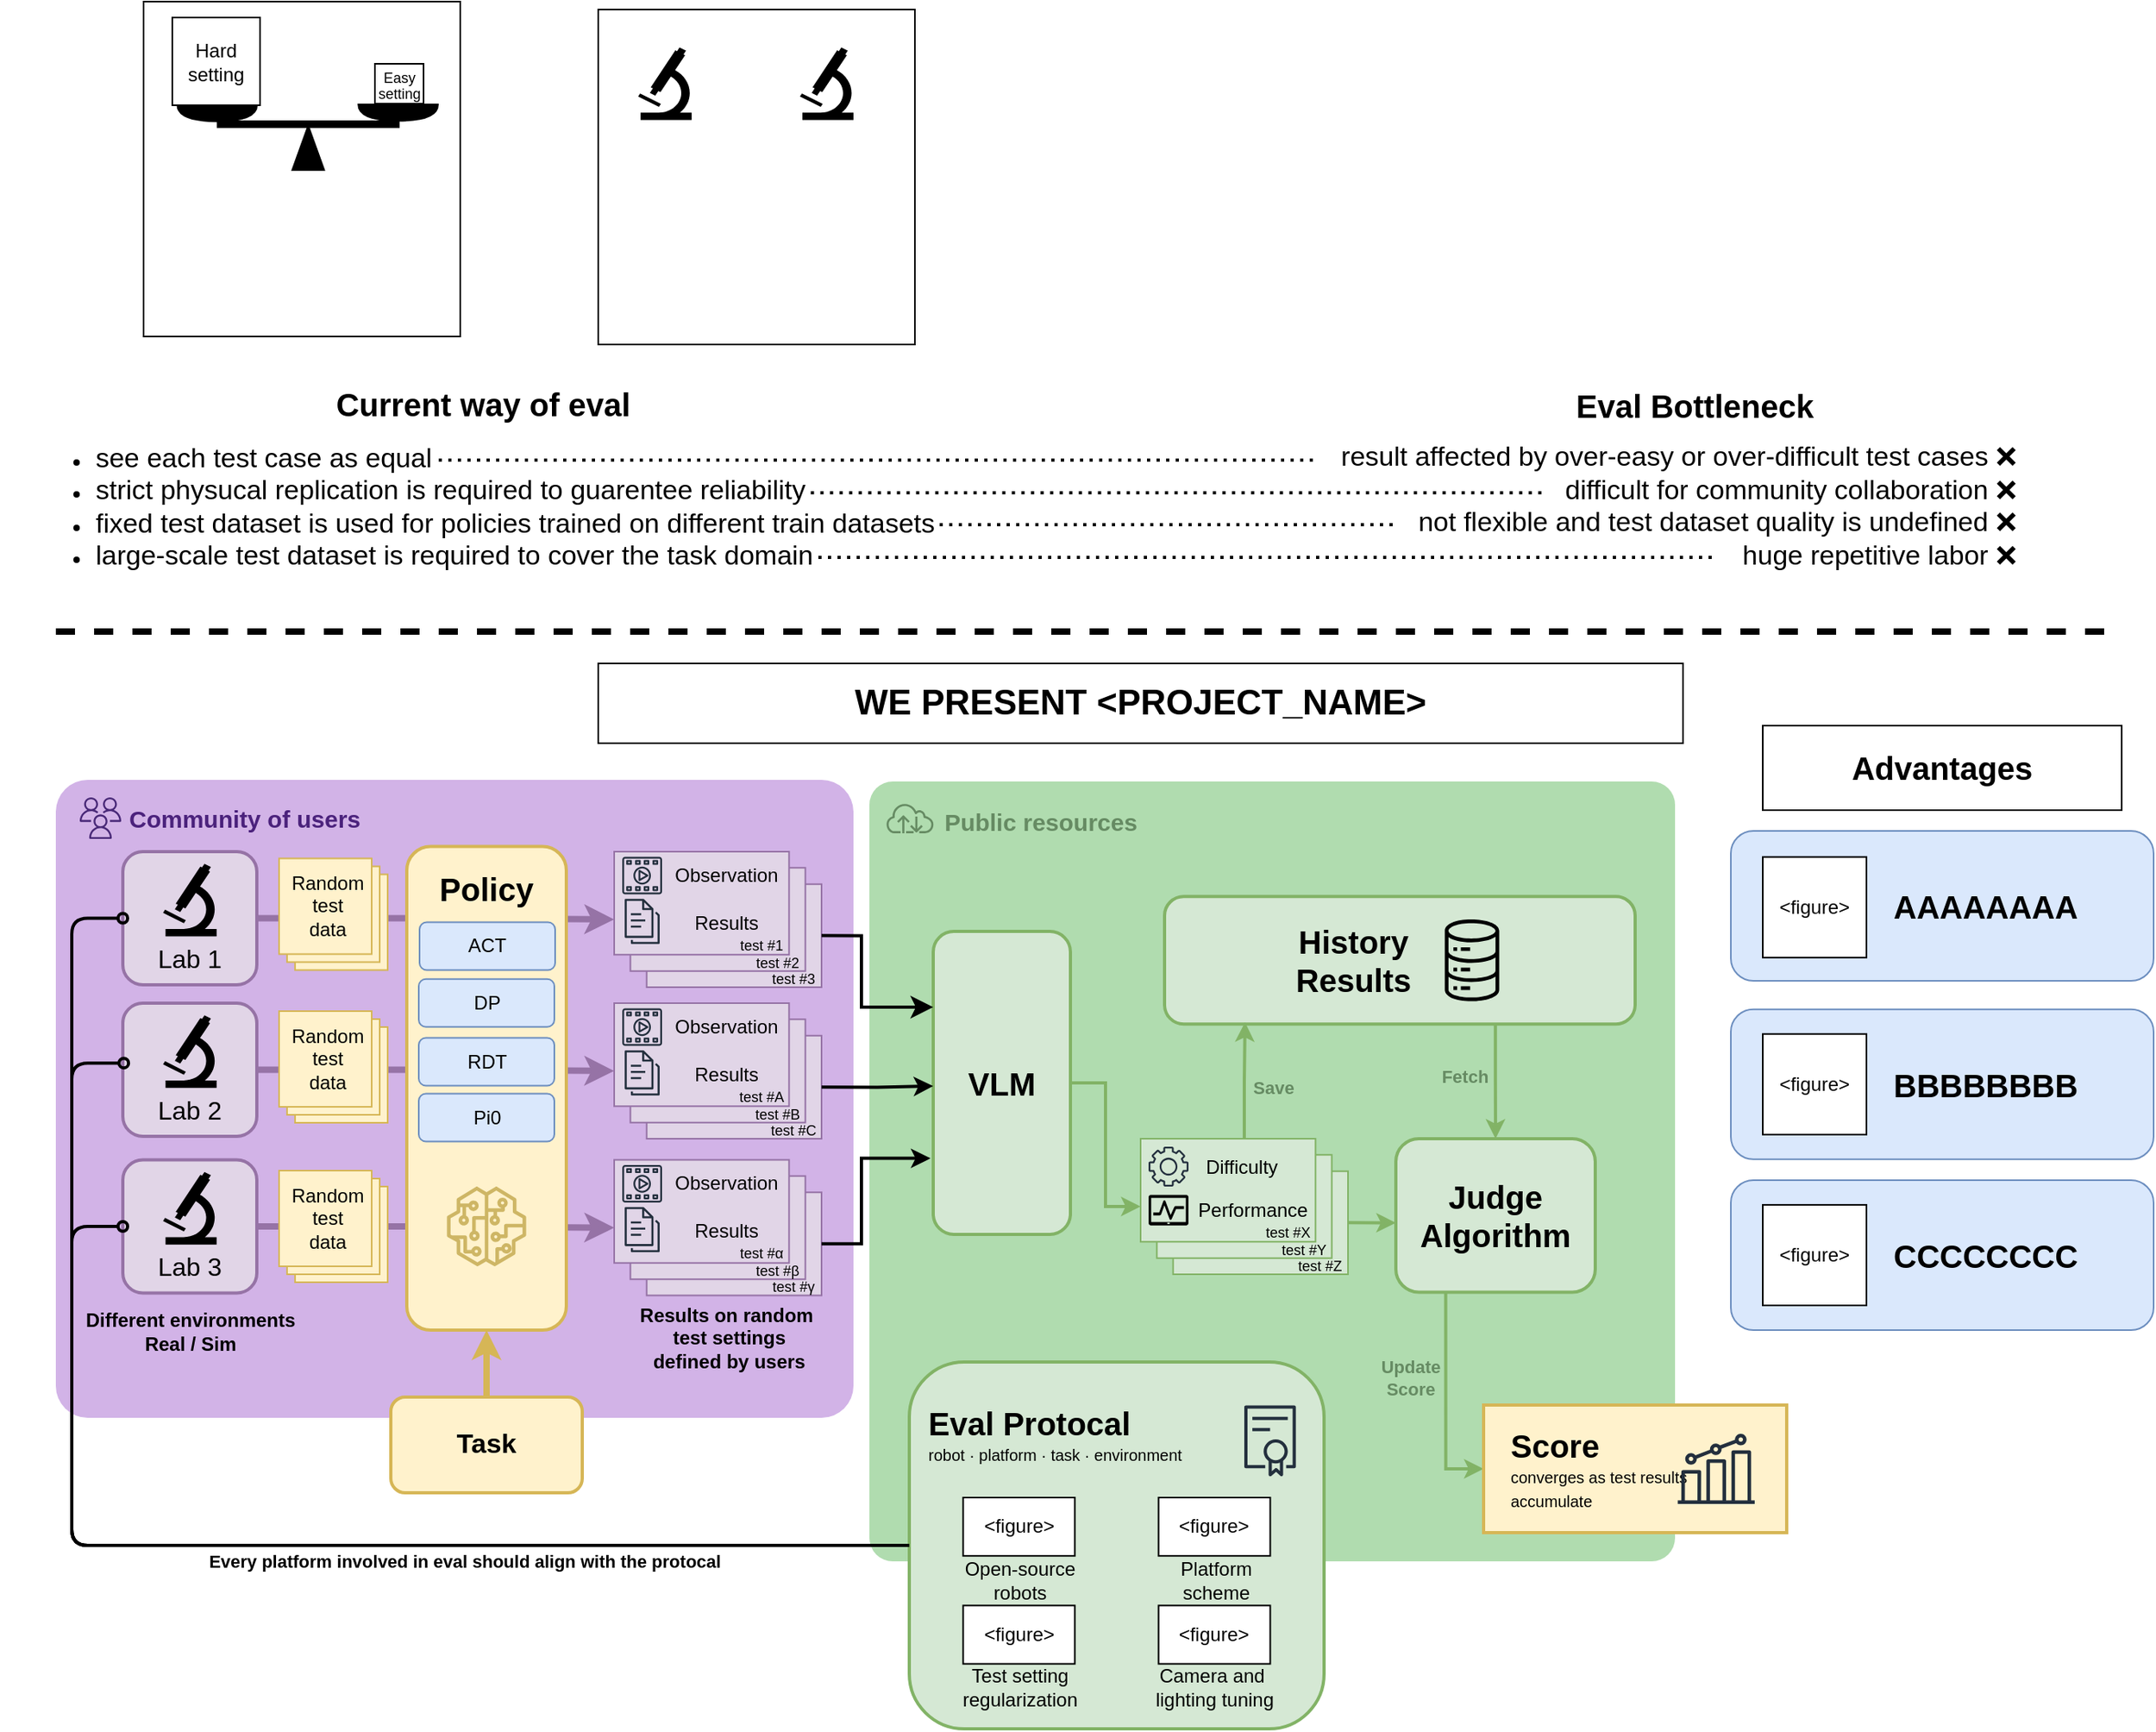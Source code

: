 <mxfile version="28.2.3">
  <diagram name="第 1 页" id="IuIpj2X9DTV7a9tfboCk">
    <mxGraphModel dx="2935" dy="1449" grid="1" gridSize="5" guides="1" tooltips="1" connect="1" arrows="1" fold="1" page="1" pageScale="1" pageWidth="2009" pageHeight="827" math="0" shadow="0">
      <root>
        <mxCell id="0" />
        <mxCell id="1" parent="0" />
        <mxCell id="SBJIOkQ2_eh-6NDm1D8v-18" value="" style="rounded=1;whiteSpace=wrap;html=1;fillColor=#B0DCAF;strokeColor=none;arcSize=3;" parent="1" vertex="1">
          <mxGeometry x="470" y="429" width="505" height="489" as="geometry" />
        </mxCell>
        <mxCell id="SBJIOkQ2_eh-6NDm1D8v-41" value="" style="rounded=1;whiteSpace=wrap;html=1;fillColor=#D2B3E7;strokeColor=none;arcSize=5;" parent="1" vertex="1">
          <mxGeometry x="-40" y="428" width="500" height="400" as="geometry" />
        </mxCell>
        <mxCell id="SBJIOkQ2_eh-6NDm1D8v-1" value="&lt;b&gt;&lt;font style=&quot;font-size: 20px;&quot;&gt;Current way of eval&lt;/font&gt;&lt;/b&gt;&lt;div&gt;&lt;ul&gt;&lt;li style=&quot;text-align: left;&quot;&gt;&lt;font style=&quot;font-size: 17px;&quot;&gt;see each test case as equal&lt;/font&gt;&lt;/li&gt;&lt;li style=&quot;text-align: left;&quot;&gt;&lt;font style=&quot;font-size: 17px;&quot;&gt;strict physucal replication is required to guarentee reliability&lt;/font&gt;&lt;/li&gt;&lt;li style=&quot;text-align: left;&quot;&gt;&lt;font style=&quot;font-size: 17px;&quot;&gt;fixed test dataset is used for policies trained on different train datasets&lt;/font&gt;&lt;/li&gt;&lt;li style=&quot;text-align: left;&quot;&gt;&lt;font style=&quot;font-size: 17px;&quot;&gt;large-scale test dataset is required to cover the task domain&lt;/font&gt;&lt;/li&gt;&lt;/ul&gt;&lt;/div&gt;" style="rounded=0;whiteSpace=wrap;html=1;fillColor=none;dashed=1;dashPattern=8 8;strokeColor=none;" parent="1" vertex="1">
          <mxGeometry x="-75" y="155" width="606" height="180" as="geometry" />
        </mxCell>
        <mxCell id="SBJIOkQ2_eh-6NDm1D8v-2" value="" style="endArrow=none;dashed=1;html=1;rounded=0;strokeWidth=4;" parent="1" edge="1">
          <mxGeometry width="50" height="50" relative="1" as="geometry">
            <mxPoint x="-40" y="335" as="sourcePoint" />
            <mxPoint x="1245" y="335" as="targetPoint" />
          </mxGeometry>
        </mxCell>
        <mxCell id="SBJIOkQ2_eh-6NDm1D8v-3" value="&lt;b style=&quot;&quot;&gt;&lt;font style=&quot;font-size: 22px;&quot;&gt;WE PRESENT &amp;lt;PROJECT_NAME&amp;gt;&lt;/font&gt;&lt;/b&gt;" style="rounded=0;whiteSpace=wrap;html=1;" parent="1" vertex="1">
          <mxGeometry x="300" y="355" width="680" height="50" as="geometry" />
        </mxCell>
        <mxCell id="SBJIOkQ2_eh-6NDm1D8v-4" value="&lt;font style=&quot;font-size: 20px;&quot;&gt;&lt;b&gt;Advantages&lt;/b&gt;&lt;/font&gt;&lt;div&gt;&lt;span style=&quot;font-size: 20px;&quot;&gt;&lt;b&gt;&lt;br&gt;&lt;/b&gt;&lt;/span&gt;&lt;div style=&quot;text-align: right;&quot;&gt;&lt;br&gt;&lt;/div&gt;&lt;div style=&quot;text-align: right;&quot;&gt;&lt;font style=&quot;font-size: 17px;&quot;&gt;&lt;br&gt;&lt;/font&gt;&lt;/div&gt;&lt;/div&gt;" style="rounded=0;whiteSpace=wrap;html=1;verticalAlign=top;spacingTop=8;" parent="1" vertex="1">
          <mxGeometry x="1030" y="394" width="225" height="53" as="geometry" />
        </mxCell>
        <mxCell id="SBJIOkQ2_eh-6NDm1D8v-19" value="&lt;font style=&quot;font-size: 20px;&quot;&gt;&lt;b&gt;VLM&lt;/b&gt;&lt;/font&gt;" style="rounded=1;whiteSpace=wrap;html=1;fillColor=#d5e8d4;strokeColor=#82b366;strokeWidth=2;" parent="1" vertex="1">
          <mxGeometry x="510" y="523" width="86" height="190" as="geometry" />
        </mxCell>
        <mxCell id="SBJIOkQ2_eh-6NDm1D8v-172" style="edgeStyle=orthogonalEdgeStyle;rounded=0;orthogonalLoop=1;jettySize=auto;html=1;exitX=0.25;exitY=1;exitDx=0;exitDy=0;entryX=0;entryY=0.5;entryDx=0;entryDy=0;fillColor=#d5e8d4;strokeColor=#82b366;strokeWidth=2;" parent="1" source="SBJIOkQ2_eh-6NDm1D8v-20" target="SBJIOkQ2_eh-6NDm1D8v-168" edge="1">
          <mxGeometry relative="1" as="geometry" />
        </mxCell>
        <mxCell id="SBJIOkQ2_eh-6NDm1D8v-173" value="Update&lt;div&gt;Score&lt;/div&gt;" style="edgeLabel;html=1;align=center;verticalAlign=middle;resizable=0;points=[];labelBackgroundColor=none;fontSize=11;fontStyle=1;fontColor=light-dark(#668B63,#BEC8D4);" parent="SBJIOkQ2_eh-6NDm1D8v-172" vertex="1" connectable="0">
          <mxGeometry x="-0.178" relative="1" as="geometry">
            <mxPoint x="-23" y="-2" as="offset" />
          </mxGeometry>
        </mxCell>
        <mxCell id="SBJIOkQ2_eh-6NDm1D8v-20" value="&lt;font style=&quot;font-size: 20px;&quot;&gt;&lt;b&gt;Judge&lt;/b&gt;&lt;/font&gt;&lt;div&gt;&lt;font style=&quot;font-size: 20px;&quot;&gt;&lt;b&gt;Algorithm&lt;/b&gt;&lt;/font&gt;&lt;/div&gt;" style="rounded=1;whiteSpace=wrap;html=1;fillColor=#d5e8d4;strokeColor=#82b366;strokeWidth=2;" parent="1" vertex="1">
          <mxGeometry x="800" y="653" width="125" height="96.24" as="geometry" />
        </mxCell>
        <mxCell id="SBJIOkQ2_eh-6NDm1D8v-21" value="" style="rounded=1;whiteSpace=wrap;html=1;fillColor=#d5e8d4;strokeColor=#82b366;align=center;spacingLeft=0;strokeWidth=2;" parent="1" vertex="1">
          <mxGeometry x="655" y="501.12" width="295" height="80" as="geometry" />
        </mxCell>
        <mxCell id="SBJIOkQ2_eh-6NDm1D8v-22" value="&lt;font style=&quot;font-size: 20px;&quot;&gt;&lt;b style=&quot;&quot;&gt;Eval&amp;nbsp;&lt;/b&gt;&lt;b style=&quot;background-color: transparent; color: light-dark(rgb(0, 0, 0), rgb(255, 255, 255));&quot;&gt;Bottleneck&lt;/b&gt;&lt;/font&gt;" style="rounded=0;whiteSpace=wrap;html=1;fillColor=none;dashed=1;dashPattern=8 8;strokeColor=none;" parent="1" vertex="1">
          <mxGeometry x="885" y="173" width="205" height="40" as="geometry" />
        </mxCell>
        <mxCell id="SBJIOkQ2_eh-6NDm1D8v-26" value="" style="group;strokeWidth=2;" parent="1" vertex="1" connectable="0">
          <mxGeometry x="2" y="473" width="84" height="83.5" as="geometry" />
        </mxCell>
        <mxCell id="SBJIOkQ2_eh-6NDm1D8v-24" value="&lt;font style=&quot;font-size: 16px;&quot;&gt;Lab 1&lt;/font&gt;" style="rounded=1;whiteSpace=wrap;html=1;fillColor=#e1d5e7;strokeColor=#9673a6;verticalAlign=bottom;fontSize=19;spacingBottom=3;strokeWidth=2;" parent="SBJIOkQ2_eh-6NDm1D8v-26" vertex="1">
          <mxGeometry width="84" height="83.5" as="geometry" />
        </mxCell>
        <mxCell id="SBJIOkQ2_eh-6NDm1D8v-25" value="" style="shape=mxgraph.signs.science.microscope;html=1;pointerEvents=1;fillColor=#000000;strokeColor=none;verticalLabelPosition=bottom;verticalAlign=top;align=center;sketch=0;" parent="SBJIOkQ2_eh-6NDm1D8v-26" vertex="1">
          <mxGeometry x="25.208" y="7.591" width="33.575" height="45.545" as="geometry" />
        </mxCell>
        <mxCell id="SBJIOkQ2_eh-6NDm1D8v-89" value="" style="group" parent="1" vertex="1" connectable="0">
          <mxGeometry x="310" y="473" width="139" height="91.75" as="geometry" />
        </mxCell>
        <mxCell id="SBJIOkQ2_eh-6NDm1D8v-93" value="" style="group" parent="SBJIOkQ2_eh-6NDm1D8v-89" vertex="1" connectable="0">
          <mxGeometry width="139" height="91.75" as="geometry" />
        </mxCell>
        <mxCell id="SBJIOkQ2_eh-6NDm1D8v-84" value="" style="verticalLabelPosition=bottom;verticalAlign=top;html=1;shape=mxgraph.basic.layered_rect;dx=20.35;outlineConnect=0;whiteSpace=wrap;fillColor=#e1d5e7;strokeColor=#9673a6;" parent="SBJIOkQ2_eh-6NDm1D8v-93" vertex="1">
          <mxGeometry width="130" height="85" as="geometry" />
        </mxCell>
        <mxCell id="SBJIOkQ2_eh-6NDm1D8v-68" value="" style="sketch=0;outlineConnect=0;fontColor=#232F3E;gradientColor=none;fillColor=#232F3D;strokeColor=none;dashed=0;verticalLabelPosition=bottom;verticalAlign=top;align=center;html=1;fontSize=12;fontStyle=0;aspect=fixed;pointerEvents=1;shape=mxgraph.aws4.multimedia;" parent="SBJIOkQ2_eh-6NDm1D8v-93" vertex="1">
          <mxGeometry x="5" y="3.25" width="25.11" height="23.5" as="geometry" />
        </mxCell>
        <mxCell id="SBJIOkQ2_eh-6NDm1D8v-70" value="" style="sketch=0;outlineConnect=0;fontColor=#232F3E;gradientColor=none;fillColor=#232F3D;strokeColor=none;dashed=0;verticalLabelPosition=bottom;verticalAlign=top;align=center;html=1;fontSize=12;fontStyle=0;aspect=fixed;pointerEvents=1;shape=mxgraph.aws4.documents3;" parent="SBJIOkQ2_eh-6NDm1D8v-93" vertex="1">
          <mxGeometry x="6.59" y="28.75" width="21.92" height="30" as="geometry" />
        </mxCell>
        <mxCell id="SBJIOkQ2_eh-6NDm1D8v-74" value="Observation" style="text;html=1;align=center;verticalAlign=middle;resizable=0;points=[];autosize=1;strokeColor=none;fillColor=none;" parent="SBJIOkQ2_eh-6NDm1D8v-93" vertex="1">
          <mxGeometry x="25" width="90" height="30" as="geometry" />
        </mxCell>
        <mxCell id="SBJIOkQ2_eh-6NDm1D8v-75" value="Results" style="text;html=1;align=center;verticalAlign=middle;resizable=0;points=[];autosize=1;strokeColor=none;fillColor=none;" parent="SBJIOkQ2_eh-6NDm1D8v-93" vertex="1">
          <mxGeometry x="40" y="29.75" width="60" height="30" as="geometry" />
        </mxCell>
        <mxCell id="SBJIOkQ2_eh-6NDm1D8v-85" value="&lt;font&gt;test #1&lt;/font&gt;" style="text;html=1;align=center;verticalAlign=middle;resizable=0;points=[];autosize=1;strokeColor=none;fillColor=none;fontSize=9;" parent="SBJIOkQ2_eh-6NDm1D8v-93" vertex="1">
          <mxGeometry x="67" y="46.25" width="50" height="25" as="geometry" />
        </mxCell>
        <mxCell id="SBJIOkQ2_eh-6NDm1D8v-87" value="&lt;font&gt;test #3&lt;/font&gt;" style="text;html=1;align=center;verticalAlign=middle;resizable=0;points=[];autosize=1;strokeColor=none;fillColor=none;fontSize=9;" parent="SBJIOkQ2_eh-6NDm1D8v-93" vertex="1">
          <mxGeometry x="87" y="67.75" width="50" height="25" as="geometry" />
        </mxCell>
        <mxCell id="SBJIOkQ2_eh-6NDm1D8v-86" value="&lt;font&gt;test #2&lt;/font&gt;" style="text;html=1;align=center;verticalAlign=middle;resizable=0;points=[];autosize=1;strokeColor=none;fillColor=none;fontSize=9;" parent="SBJIOkQ2_eh-6NDm1D8v-93" vertex="1">
          <mxGeometry x="77" y="57.75" width="50" height="25" as="geometry" />
        </mxCell>
        <mxCell id="SBJIOkQ2_eh-6NDm1D8v-91" style="edgeStyle=orthogonalEdgeStyle;rounded=0;orthogonalLoop=1;jettySize=auto;html=1;strokeWidth=4;fillColor=#e1d5e7;strokeColor=#9673a6;" parent="1" source="SBJIOkQ2_eh-6NDm1D8v-24" target="SBJIOkQ2_eh-6NDm1D8v-84" edge="1">
          <mxGeometry relative="1" as="geometry" />
        </mxCell>
        <mxCell id="SBJIOkQ2_eh-6NDm1D8v-94" value="" style="group" parent="1" vertex="1" connectable="0">
          <mxGeometry y="713" width="114" height="83.5" as="geometry" />
        </mxCell>
        <mxCell id="SBJIOkQ2_eh-6NDm1D8v-95" value="&lt;font style=&quot;font-size: 16px;&quot;&gt;Lab 3&lt;/font&gt;" style="rounded=1;whiteSpace=wrap;html=1;fillColor=#e1d5e7;strokeColor=#9673a6;verticalAlign=bottom;fontSize=19;spacingBottom=3;strokeWidth=2;" parent="SBJIOkQ2_eh-6NDm1D8v-94" vertex="1">
          <mxGeometry x="2" y="-46.75" width="84" height="83.5" as="geometry" />
        </mxCell>
        <mxCell id="SBJIOkQ2_eh-6NDm1D8v-96" value="" style="shape=mxgraph.signs.science.microscope;html=1;pointerEvents=1;fillColor=#000000;strokeColor=none;verticalLabelPosition=bottom;verticalAlign=top;align=center;sketch=0;" parent="SBJIOkQ2_eh-6NDm1D8v-94" vertex="1">
          <mxGeometry x="27.208" y="-39.159" width="33.575" height="45.545" as="geometry" />
        </mxCell>
        <mxCell id="SBJIOkQ2_eh-6NDm1D8v-178" value="Different environments&lt;div&gt;Real / Sim&lt;/div&gt;" style="text;html=1;align=center;verticalAlign=middle;resizable=0;points=[];autosize=1;strokeColor=none;fillColor=none;fontStyle=1" parent="SBJIOkQ2_eh-6NDm1D8v-94" vertex="1">
          <mxGeometry x="-26" y="38.5" width="140" height="45" as="geometry" />
        </mxCell>
        <mxCell id="SBJIOkQ2_eh-6NDm1D8v-97" value="" style="group" parent="1" vertex="1" connectable="0">
          <mxGeometry x="310" y="666.25" width="139" height="92.75" as="geometry" />
        </mxCell>
        <mxCell id="SBJIOkQ2_eh-6NDm1D8v-98" value="" style="group" parent="SBJIOkQ2_eh-6NDm1D8v-97" vertex="1" connectable="0">
          <mxGeometry width="139" height="92.75" as="geometry" />
        </mxCell>
        <mxCell id="SBJIOkQ2_eh-6NDm1D8v-99" value="" style="verticalLabelPosition=bottom;verticalAlign=top;html=1;shape=mxgraph.basic.layered_rect;dx=20.35;outlineConnect=0;whiteSpace=wrap;fillColor=#e1d5e7;strokeColor=#9673a6;" parent="SBJIOkQ2_eh-6NDm1D8v-98" vertex="1">
          <mxGeometry width="130" height="85" as="geometry" />
        </mxCell>
        <mxCell id="SBJIOkQ2_eh-6NDm1D8v-100" value="" style="sketch=0;outlineConnect=0;fontColor=#232F3E;gradientColor=none;fillColor=#232F3D;strokeColor=none;dashed=0;verticalLabelPosition=bottom;verticalAlign=top;align=center;html=1;fontSize=12;fontStyle=0;aspect=fixed;pointerEvents=1;shape=mxgraph.aws4.multimedia;" parent="SBJIOkQ2_eh-6NDm1D8v-98" vertex="1">
          <mxGeometry x="5" y="3.25" width="25.11" height="23.5" as="geometry" />
        </mxCell>
        <mxCell id="SBJIOkQ2_eh-6NDm1D8v-101" value="" style="sketch=0;outlineConnect=0;fontColor=#232F3E;gradientColor=none;fillColor=#232F3D;strokeColor=none;dashed=0;verticalLabelPosition=bottom;verticalAlign=top;align=center;html=1;fontSize=12;fontStyle=0;aspect=fixed;pointerEvents=1;shape=mxgraph.aws4.documents3;" parent="SBJIOkQ2_eh-6NDm1D8v-98" vertex="1">
          <mxGeometry x="6.59" y="28.75" width="21.92" height="30" as="geometry" />
        </mxCell>
        <mxCell id="SBJIOkQ2_eh-6NDm1D8v-102" value="Observation" style="text;html=1;align=center;verticalAlign=middle;resizable=0;points=[];autosize=1;strokeColor=none;fillColor=none;" parent="SBJIOkQ2_eh-6NDm1D8v-98" vertex="1">
          <mxGeometry x="25" width="90" height="30" as="geometry" />
        </mxCell>
        <mxCell id="SBJIOkQ2_eh-6NDm1D8v-103" value="Results" style="text;html=1;align=center;verticalAlign=middle;resizable=0;points=[];autosize=1;strokeColor=none;fillColor=none;" parent="SBJIOkQ2_eh-6NDm1D8v-98" vertex="1">
          <mxGeometry x="40" y="29.75" width="60" height="30" as="geometry" />
        </mxCell>
        <mxCell id="SBJIOkQ2_eh-6NDm1D8v-104" value="&lt;font&gt;test #α&lt;/font&gt;" style="text;html=1;align=center;verticalAlign=middle;resizable=0;points=[];autosize=1;strokeColor=none;fillColor=none;fontSize=9;" parent="SBJIOkQ2_eh-6NDm1D8v-98" vertex="1">
          <mxGeometry x="67" y="46.25" width="50" height="25" as="geometry" />
        </mxCell>
        <mxCell id="SBJIOkQ2_eh-6NDm1D8v-105" value="&lt;font&gt;test #γ&lt;/font&gt;" style="text;html=1;align=center;verticalAlign=middle;resizable=0;points=[];autosize=1;strokeColor=none;fillColor=none;fontSize=9;" parent="SBJIOkQ2_eh-6NDm1D8v-98" vertex="1">
          <mxGeometry x="87" y="66.75" width="50" height="25" as="geometry" />
        </mxCell>
        <mxCell id="SBJIOkQ2_eh-6NDm1D8v-106" value="&lt;font&gt;test #β&lt;/font&gt;" style="text;html=1;align=center;verticalAlign=middle;resizable=0;points=[];autosize=1;strokeColor=none;fillColor=none;fontSize=9;" parent="SBJIOkQ2_eh-6NDm1D8v-98" vertex="1">
          <mxGeometry x="77" y="56.75" width="50" height="25" as="geometry" />
        </mxCell>
        <mxCell id="SBJIOkQ2_eh-6NDm1D8v-107" style="edgeStyle=orthogonalEdgeStyle;rounded=0;orthogonalLoop=1;jettySize=auto;html=1;strokeWidth=4;fillColor=#e1d5e7;strokeColor=#9673a6;" parent="1" source="SBJIOkQ2_eh-6NDm1D8v-95" target="SBJIOkQ2_eh-6NDm1D8v-99" edge="1">
          <mxGeometry relative="1" as="geometry" />
        </mxCell>
        <mxCell id="SBJIOkQ2_eh-6NDm1D8v-108" value="" style="group;strokeWidth=2;" parent="1" vertex="1" connectable="0">
          <mxGeometry x="2" y="568" width="84" height="83.5" as="geometry" />
        </mxCell>
        <mxCell id="SBJIOkQ2_eh-6NDm1D8v-109" value="&lt;font style=&quot;font-size: 16px;&quot;&gt;Lab 2&lt;/font&gt;" style="rounded=1;whiteSpace=wrap;html=1;fillColor=#e1d5e7;strokeColor=#9673a6;verticalAlign=bottom;fontSize=19;spacingBottom=3;strokeWidth=2;" parent="SBJIOkQ2_eh-6NDm1D8v-108" vertex="1">
          <mxGeometry width="84" height="83.5" as="geometry" />
        </mxCell>
        <mxCell id="SBJIOkQ2_eh-6NDm1D8v-110" value="" style="shape=mxgraph.signs.science.microscope;html=1;pointerEvents=1;fillColor=#000000;strokeColor=none;verticalLabelPosition=bottom;verticalAlign=top;align=center;sketch=0;" parent="SBJIOkQ2_eh-6NDm1D8v-108" vertex="1">
          <mxGeometry x="25.208" y="7.591" width="33.575" height="45.545" as="geometry" />
        </mxCell>
        <mxCell id="SBJIOkQ2_eh-6NDm1D8v-111" value="" style="group" parent="1" vertex="1" connectable="0">
          <mxGeometry x="310" y="568" width="139" height="92.75" as="geometry" />
        </mxCell>
        <mxCell id="SBJIOkQ2_eh-6NDm1D8v-112" value="" style="group" parent="SBJIOkQ2_eh-6NDm1D8v-111" vertex="1" connectable="0">
          <mxGeometry width="139" height="92.75" as="geometry" />
        </mxCell>
        <mxCell id="SBJIOkQ2_eh-6NDm1D8v-113" value="" style="verticalLabelPosition=bottom;verticalAlign=top;html=1;shape=mxgraph.basic.layered_rect;dx=20.35;outlineConnect=0;whiteSpace=wrap;fillColor=#e1d5e7;strokeColor=#9673a6;" parent="SBJIOkQ2_eh-6NDm1D8v-112" vertex="1">
          <mxGeometry width="130" height="85" as="geometry" />
        </mxCell>
        <mxCell id="SBJIOkQ2_eh-6NDm1D8v-114" value="" style="sketch=0;outlineConnect=0;fontColor=#232F3E;gradientColor=none;fillColor=#232F3D;strokeColor=none;dashed=0;verticalLabelPosition=bottom;verticalAlign=top;align=center;html=1;fontSize=12;fontStyle=0;aspect=fixed;pointerEvents=1;shape=mxgraph.aws4.multimedia;" parent="SBJIOkQ2_eh-6NDm1D8v-112" vertex="1">
          <mxGeometry x="5" y="3.25" width="25.11" height="23.5" as="geometry" />
        </mxCell>
        <mxCell id="SBJIOkQ2_eh-6NDm1D8v-115" value="" style="sketch=0;outlineConnect=0;fontColor=#232F3E;gradientColor=none;fillColor=#232F3D;strokeColor=none;dashed=0;verticalLabelPosition=bottom;verticalAlign=top;align=center;html=1;fontSize=12;fontStyle=0;aspect=fixed;pointerEvents=1;shape=mxgraph.aws4.documents3;" parent="SBJIOkQ2_eh-6NDm1D8v-112" vertex="1">
          <mxGeometry x="6.59" y="28.75" width="21.92" height="30" as="geometry" />
        </mxCell>
        <mxCell id="SBJIOkQ2_eh-6NDm1D8v-116" value="Observation" style="text;html=1;align=center;verticalAlign=middle;resizable=0;points=[];autosize=1;strokeColor=none;fillColor=none;" parent="SBJIOkQ2_eh-6NDm1D8v-112" vertex="1">
          <mxGeometry x="25" width="90" height="30" as="geometry" />
        </mxCell>
        <mxCell id="SBJIOkQ2_eh-6NDm1D8v-117" value="Results" style="text;html=1;align=center;verticalAlign=middle;resizable=0;points=[];autosize=1;strokeColor=none;fillColor=none;" parent="SBJIOkQ2_eh-6NDm1D8v-112" vertex="1">
          <mxGeometry x="40" y="29.75" width="60" height="30" as="geometry" />
        </mxCell>
        <mxCell id="SBJIOkQ2_eh-6NDm1D8v-118" value="&lt;font&gt;test #A&lt;/font&gt;" style="text;html=1;align=center;verticalAlign=middle;resizable=0;points=[];autosize=1;strokeColor=none;fillColor=none;fontSize=9;" parent="SBJIOkQ2_eh-6NDm1D8v-112" vertex="1">
          <mxGeometry x="67" y="46.25" width="50" height="25" as="geometry" />
        </mxCell>
        <mxCell id="SBJIOkQ2_eh-6NDm1D8v-119" value="&lt;font&gt;test #C&lt;/font&gt;" style="text;html=1;align=center;verticalAlign=middle;resizable=0;points=[];autosize=1;strokeColor=none;fillColor=none;fontSize=9;" parent="SBJIOkQ2_eh-6NDm1D8v-112" vertex="1">
          <mxGeometry x="87" y="67.75" width="50" height="25" as="geometry" />
        </mxCell>
        <mxCell id="SBJIOkQ2_eh-6NDm1D8v-120" value="&lt;font&gt;test #B&lt;/font&gt;" style="text;html=1;align=center;verticalAlign=middle;resizable=0;points=[];autosize=1;strokeColor=none;fillColor=none;fontSize=9;" parent="SBJIOkQ2_eh-6NDm1D8v-112" vertex="1">
          <mxGeometry x="77" y="57.75" width="50" height="25" as="geometry" />
        </mxCell>
        <mxCell id="SBJIOkQ2_eh-6NDm1D8v-121" style="edgeStyle=orthogonalEdgeStyle;rounded=0;orthogonalLoop=1;jettySize=auto;html=1;strokeWidth=4;fillColor=#e1d5e7;strokeColor=#9673a6;" parent="1" source="SBJIOkQ2_eh-6NDm1D8v-109" target="SBJIOkQ2_eh-6NDm1D8v-113" edge="1">
          <mxGeometry relative="1" as="geometry" />
        </mxCell>
        <mxCell id="SBJIOkQ2_eh-6NDm1D8v-125" value="" style="group" parent="1" vertex="1" connectable="0">
          <mxGeometry x="495" y="793" width="260" height="230" as="geometry" />
        </mxCell>
        <mxCell id="SBJIOkQ2_eh-6NDm1D8v-123" value="&lt;span style=&quot;font-size: 20px;&quot;&gt;&lt;b&gt;Eval Protocal&lt;/b&gt;&lt;/span&gt;&lt;div&gt;&lt;font size=&quot;1&quot;&gt;robot · platform · task · environment&lt;/font&gt;&lt;/div&gt;" style="rounded=1;whiteSpace=wrap;html=1;fillColor=#d5e8d4;strokeColor=#82b366;align=left;spacingLeft=10;strokeWidth=2;verticalAlign=top;spacingTop=20;" parent="SBJIOkQ2_eh-6NDm1D8v-125" vertex="1">
          <mxGeometry width="260" height="230.0" as="geometry" />
        </mxCell>
        <mxCell id="SBJIOkQ2_eh-6NDm1D8v-169" value="" style="sketch=0;outlineConnect=0;fontColor=#232F3E;gradientColor=none;fillColor=#232F3D;strokeColor=none;dashed=0;verticalLabelPosition=bottom;verticalAlign=top;align=center;html=1;fontSize=12;fontStyle=0;aspect=fixed;pointerEvents=1;shape=mxgraph.aws4.credentials;" parent="SBJIOkQ2_eh-6NDm1D8v-125" vertex="1">
          <mxGeometry x="210" y="27" width="32.31" height="45" as="geometry" />
        </mxCell>
        <mxCell id="SBJIOkQ2_eh-6NDm1D8v-180" value="Open-source&lt;div&gt;robots&lt;/div&gt;" style="text;html=1;align=center;verticalAlign=middle;resizable=0;points=[];autosize=1;strokeColor=none;fillColor=none;" parent="SBJIOkQ2_eh-6NDm1D8v-125" vertex="1">
          <mxGeometry x="23.75" y="114.272" width="90" height="45" as="geometry" />
        </mxCell>
        <mxCell id="SBJIOkQ2_eh-6NDm1D8v-181" value="Platform&lt;div&gt;scheme&lt;/div&gt;" style="text;html=1;align=center;verticalAlign=middle;resizable=0;points=[];autosize=1;strokeColor=none;fillColor=none;" parent="SBJIOkQ2_eh-6NDm1D8v-125" vertex="1">
          <mxGeometry x="159.25" y="114.272" width="65" height="45" as="geometry" />
        </mxCell>
        <mxCell id="SBJIOkQ2_eh-6NDm1D8v-182" value="Test setting&lt;div&gt;regularization&lt;/div&gt;" style="text;html=1;align=center;verticalAlign=middle;resizable=0;points=[];autosize=1;strokeColor=none;fillColor=none;" parent="SBJIOkQ2_eh-6NDm1D8v-125" vertex="1">
          <mxGeometry x="21.25" y="181.957" width="95" height="45" as="geometry" />
        </mxCell>
        <mxCell id="SBJIOkQ2_eh-6NDm1D8v-183" value="Camera and&amp;nbsp;&lt;div&gt;lighting tuning&lt;/div&gt;" style="text;html=1;align=center;verticalAlign=middle;resizable=0;points=[];autosize=1;strokeColor=none;fillColor=none;" parent="SBJIOkQ2_eh-6NDm1D8v-125" vertex="1">
          <mxGeometry x="143.75" y="181.957" width="95" height="45" as="geometry" />
        </mxCell>
        <mxCell id="SBJIOkQ2_eh-6NDm1D8v-185" value="&amp;lt;figure&amp;gt;" style="rounded=0;whiteSpace=wrap;html=1;" parent="SBJIOkQ2_eh-6NDm1D8v-125" vertex="1">
          <mxGeometry x="33.75" y="84.999" width="70" height="36.591" as="geometry" />
        </mxCell>
        <mxCell id="SBJIOkQ2_eh-6NDm1D8v-186" value="&amp;lt;figure&amp;gt;" style="rounded=0;whiteSpace=wrap;html=1;" parent="SBJIOkQ2_eh-6NDm1D8v-125" vertex="1">
          <mxGeometry x="33.75" y="152.685" width="70" height="36.591" as="geometry" />
        </mxCell>
        <mxCell id="SBJIOkQ2_eh-6NDm1D8v-187" value="&amp;lt;figure&amp;gt;" style="rounded=0;whiteSpace=wrap;html=1;" parent="SBJIOkQ2_eh-6NDm1D8v-125" vertex="1">
          <mxGeometry x="156.25" y="84.999" width="70" height="36.591" as="geometry" />
        </mxCell>
        <mxCell id="SBJIOkQ2_eh-6NDm1D8v-188" value="&amp;lt;figure&amp;gt;" style="rounded=0;whiteSpace=wrap;html=1;" parent="SBJIOkQ2_eh-6NDm1D8v-125" vertex="1">
          <mxGeometry x="156.25" y="152.685" width="70" height="36.591" as="geometry" />
        </mxCell>
        <mxCell id="SBJIOkQ2_eh-6NDm1D8v-126" value="" style="endArrow=oval;html=1;rounded=1;fontSize=13;exitX=0;exitY=0.5;exitDx=0;exitDy=0;entryX=0;entryY=0.5;entryDx=0;entryDy=0;edgeStyle=orthogonalEdgeStyle;endFill=0;strokeWidth=2;" parent="1" source="SBJIOkQ2_eh-6NDm1D8v-123" target="SBJIOkQ2_eh-6NDm1D8v-95" edge="1">
          <mxGeometry width="50" height="50" relative="1" as="geometry">
            <mxPoint x="365" y="908" as="sourcePoint" />
            <mxPoint x="415" y="858" as="targetPoint" />
            <Array as="points">
              <mxPoint x="-30" y="908" />
              <mxPoint x="-30" y="708" />
            </Array>
          </mxGeometry>
        </mxCell>
        <mxCell id="SBJIOkQ2_eh-6NDm1D8v-131" value="" style="endArrow=oval;html=1;rounded=1;fontSize=13;exitX=0;exitY=0.5;exitDx=0;exitDy=0;entryX=0.007;entryY=0.45;entryDx=0;entryDy=0;edgeStyle=orthogonalEdgeStyle;entryPerimeter=0;endFill=0;strokeWidth=2;" parent="1" source="SBJIOkQ2_eh-6NDm1D8v-123" target="SBJIOkQ2_eh-6NDm1D8v-109" edge="1">
          <mxGeometry width="50" height="50" relative="1" as="geometry">
            <mxPoint x="490" y="916" as="sourcePoint" />
            <mxPoint x="180" y="723" as="targetPoint" />
            <Array as="points">
              <mxPoint x="-30" y="908" />
              <mxPoint x="-30" y="606" />
            </Array>
          </mxGeometry>
        </mxCell>
        <mxCell id="SBJIOkQ2_eh-6NDm1D8v-132" value="" style="endArrow=oval;html=1;rounded=1;fontSize=13;exitX=0;exitY=0.5;exitDx=0;exitDy=0;entryX=0;entryY=0.5;entryDx=0;entryDy=0;edgeStyle=orthogonalEdgeStyle;endFill=0;strokeWidth=2;" parent="1" source="SBJIOkQ2_eh-6NDm1D8v-123" target="SBJIOkQ2_eh-6NDm1D8v-24" edge="1">
          <mxGeometry width="50" height="50" relative="1" as="geometry">
            <mxPoint x="540" y="978" as="sourcePoint" />
            <mxPoint x="231" y="683" as="targetPoint" />
            <Array as="points">
              <mxPoint x="-30" y="908" />
              <mxPoint x="-30" y="515" />
            </Array>
          </mxGeometry>
        </mxCell>
        <mxCell id="SBJIOkQ2_eh-6NDm1D8v-176" value="Every platform involved in eval should align with the protocal" style="edgeLabel;html=1;align=center;verticalAlign=middle;resizable=0;points=[];labelBackgroundColor=none;fontStyle=1" parent="SBJIOkQ2_eh-6NDm1D8v-132" vertex="1" connectable="0">
          <mxGeometry x="-0.218" y="2" relative="1" as="geometry">
            <mxPoint x="92" y="8" as="offset" />
          </mxGeometry>
        </mxCell>
        <mxCell id="SBJIOkQ2_eh-6NDm1D8v-133" value="&lt;span style=&quot;font-size: 20px;&quot;&gt;&lt;b&gt;Policy&lt;/b&gt;&lt;/span&gt;" style="rounded=1;whiteSpace=wrap;html=1;fillColor=#fff2cc;strokeColor=#d6b656;strokeWidth=2;verticalAlign=top;spacingTop=8;" parent="1" vertex="1">
          <mxGeometry x="180" y="469.75" width="100" height="303.25" as="geometry" />
        </mxCell>
        <mxCell id="SBJIOkQ2_eh-6NDm1D8v-134" value="" style="group" parent="1" vertex="1" connectable="0">
          <mxGeometry x="480" y="438" width="163" height="33" as="geometry" />
        </mxCell>
        <mxCell id="SBJIOkQ2_eh-6NDm1D8v-66" value="" style="sketch=0;outlineConnect=0;fontColor=#232F3E;gradientColor=none;fillColor=light-dark(#668B63,#BEC8D4);strokeColor=none;dashed=0;verticalLabelPosition=bottom;verticalAlign=top;align=center;html=1;fontSize=12;fontStyle=0;aspect=fixed;pointerEvents=1;shape=mxgraph.aws4.internet;" parent="SBJIOkQ2_eh-6NDm1D8v-134" vertex="1">
          <mxGeometry y="4.5" width="30.88" height="19" as="geometry" />
        </mxCell>
        <mxCell id="SBJIOkQ2_eh-6NDm1D8v-67" value="&lt;font style=&quot;font-size: 15px;&quot;&gt;&lt;b style=&quot;&quot;&gt;Public resources&lt;/b&gt;&lt;/font&gt;" style="text;html=1;align=center;verticalAlign=middle;resizable=0;points=[];autosize=1;strokeColor=none;fillColor=none;fontColor=light-dark(#668B63,#BEC8D4);labelBorderColor=none;fontSize=13;" parent="SBJIOkQ2_eh-6NDm1D8v-134" vertex="1">
          <mxGeometry x="26.88" y="-2" width="140" height="35" as="geometry" />
        </mxCell>
        <mxCell id="SBJIOkQ2_eh-6NDm1D8v-136" value="" style="edgeStyle=segmentEdgeStyle;endArrow=classic;html=1;curved=0;rounded=0;endSize=8;startSize=8;exitX=0;exitY=0;exitDx=130;exitDy=52.675;exitPerimeter=0;entryX=0;entryY=0.25;entryDx=0;entryDy=0;strokeWidth=2;" parent="1" source="SBJIOkQ2_eh-6NDm1D8v-84" target="SBJIOkQ2_eh-6NDm1D8v-19" edge="1">
          <mxGeometry width="50" height="50" relative="1" as="geometry">
            <mxPoint x="560" y="633" as="sourcePoint" />
            <mxPoint x="610" y="583" as="targetPoint" />
            <Array as="points">
              <mxPoint x="465" y="526" />
              <mxPoint x="465" y="571" />
            </Array>
          </mxGeometry>
        </mxCell>
        <mxCell id="SBJIOkQ2_eh-6NDm1D8v-138" style="edgeStyle=orthogonalEdgeStyle;rounded=0;orthogonalLoop=1;jettySize=auto;html=1;exitX=0;exitY=0;exitDx=130;exitDy=52.675;exitPerimeter=0;strokeWidth=2;" parent="1" source="SBJIOkQ2_eh-6NDm1D8v-113" edge="1">
          <mxGeometry relative="1" as="geometry">
            <mxPoint x="510" y="620" as="targetPoint" />
          </mxGeometry>
        </mxCell>
        <mxCell id="SBJIOkQ2_eh-6NDm1D8v-139" style="edgeStyle=orthogonalEdgeStyle;rounded=0;orthogonalLoop=1;jettySize=auto;html=1;exitX=0;exitY=0;exitDx=130;exitDy=52.675;exitPerimeter=0;entryX=-0.02;entryY=0.749;entryDx=0;entryDy=0;entryPerimeter=0;strokeWidth=2;" parent="1" source="SBJIOkQ2_eh-6NDm1D8v-99" target="SBJIOkQ2_eh-6NDm1D8v-19" edge="1">
          <mxGeometry relative="1" as="geometry">
            <Array as="points">
              <mxPoint x="465" y="719" />
              <mxPoint x="465" y="665" />
            </Array>
          </mxGeometry>
        </mxCell>
        <mxCell id="SBJIOkQ2_eh-6NDm1D8v-142" value="" style="group" parent="1" vertex="1" connectable="0">
          <mxGeometry x="640" y="653" width="139" height="92.75" as="geometry" />
        </mxCell>
        <mxCell id="SBJIOkQ2_eh-6NDm1D8v-143" value="" style="group" parent="SBJIOkQ2_eh-6NDm1D8v-142" vertex="1" connectable="0">
          <mxGeometry width="139" height="92.75" as="geometry" />
        </mxCell>
        <mxCell id="SBJIOkQ2_eh-6NDm1D8v-144" value="" style="verticalLabelPosition=bottom;verticalAlign=top;html=1;shape=mxgraph.basic.layered_rect;dx=20.35;outlineConnect=0;whiteSpace=wrap;fillColor=#d5e8d4;strokeColor=#82b366;" parent="SBJIOkQ2_eh-6NDm1D8v-143" vertex="1">
          <mxGeometry width="130" height="85" as="geometry" />
        </mxCell>
        <mxCell id="SBJIOkQ2_eh-6NDm1D8v-147" value="Difficulty" style="text;html=1;align=center;verticalAlign=middle;resizable=0;points=[];autosize=1;strokeColor=none;fillColor=none;" parent="SBJIOkQ2_eh-6NDm1D8v-143" vertex="1">
          <mxGeometry x="30" y="2.5" width="65" height="30" as="geometry" />
        </mxCell>
        <mxCell id="SBJIOkQ2_eh-6NDm1D8v-148" value="Performance" style="text;html=1;align=center;verticalAlign=middle;resizable=0;points=[];autosize=1;strokeColor=none;fillColor=none;" parent="SBJIOkQ2_eh-6NDm1D8v-143" vertex="1">
          <mxGeometry x="25" y="29.75" width="90" height="30" as="geometry" />
        </mxCell>
        <mxCell id="SBJIOkQ2_eh-6NDm1D8v-149" value="&lt;font&gt;test #X&lt;/font&gt;" style="text;html=1;align=center;verticalAlign=middle;resizable=0;points=[];autosize=1;strokeColor=none;fillColor=none;fontSize=9;" parent="SBJIOkQ2_eh-6NDm1D8v-143" vertex="1">
          <mxGeometry x="67" y="46.25" width="50" height="25" as="geometry" />
        </mxCell>
        <mxCell id="SBJIOkQ2_eh-6NDm1D8v-150" value="&lt;font&gt;test #Z&lt;/font&gt;" style="text;html=1;align=center;verticalAlign=middle;resizable=0;points=[];autosize=1;strokeColor=none;fillColor=none;fontSize=9;" parent="SBJIOkQ2_eh-6NDm1D8v-143" vertex="1">
          <mxGeometry x="87" y="67.75" width="50" height="25" as="geometry" />
        </mxCell>
        <mxCell id="SBJIOkQ2_eh-6NDm1D8v-151" value="&lt;font&gt;test #Y&lt;/font&gt;" style="text;html=1;align=center;verticalAlign=middle;resizable=0;points=[];autosize=1;strokeColor=none;fillColor=none;fontSize=9;" parent="SBJIOkQ2_eh-6NDm1D8v-143" vertex="1">
          <mxGeometry x="77" y="57.75" width="50" height="25" as="geometry" />
        </mxCell>
        <mxCell id="SBJIOkQ2_eh-6NDm1D8v-154" value="" style="sketch=0;outlineConnect=0;fontColor=#232F3E;gradientColor=none;fillColor=#232F3D;strokeColor=none;dashed=0;verticalLabelPosition=bottom;verticalAlign=top;align=center;html=1;fontSize=12;fontStyle=0;aspect=fixed;pointerEvents=1;shape=mxgraph.aws4.gear;" parent="SBJIOkQ2_eh-6NDm1D8v-143" vertex="1">
          <mxGeometry x="5" y="5" width="25" height="25" as="geometry" />
        </mxCell>
        <mxCell id="SBJIOkQ2_eh-6NDm1D8v-159" value="" style="sketch=0;pointerEvents=1;shadow=0;dashed=0;html=1;strokeColor=none;labelPosition=center;verticalLabelPosition=bottom;verticalAlign=top;align=center;fillColor=#000000;shape=mxgraph.mscae.intune.device_health" parent="SBJIOkQ2_eh-6NDm1D8v-143" vertex="1">
          <mxGeometry x="5" y="35.19" width="25" height="19.13" as="geometry" />
        </mxCell>
        <mxCell id="SBJIOkQ2_eh-6NDm1D8v-153" value="" style="group" parent="1" vertex="1" connectable="0">
          <mxGeometry x="-25" y="437" width="181.01" height="33" as="geometry" />
        </mxCell>
        <mxCell id="SBJIOkQ2_eh-6NDm1D8v-43" value="&lt;font style=&quot;font-size: 15px;&quot;&gt;&lt;b style=&quot;&quot;&gt;Community of users&lt;/b&gt;&lt;/font&gt;" style="text;html=1;align=center;verticalAlign=middle;resizable=0;points=[];autosize=1;strokeColor=none;fillColor=none;fontColor=light-dark(#4b227c, #ededed);labelBorderColor=none;" parent="SBJIOkQ2_eh-6NDm1D8v-153" vertex="1">
          <mxGeometry x="20.0" y="-2.5" width="165" height="35" as="geometry" />
        </mxCell>
        <mxCell id="SBJIOkQ2_eh-6NDm1D8v-152" value="" style="sketch=0;outlineConnect=0;fontColor=#232F3E;gradientColor=none;fillColor=light-dark(#482877, #bec8d4);strokeColor=none;dashed=0;verticalLabelPosition=bottom;verticalAlign=top;align=center;html=1;fontSize=12;fontStyle=0;aspect=fixed;pointerEvents=1;shape=mxgraph.aws4.users;" parent="SBJIOkQ2_eh-6NDm1D8v-153" vertex="1">
          <mxGeometry y="2" width="26" height="26" as="geometry" />
        </mxCell>
        <mxCell id="SBJIOkQ2_eh-6NDm1D8v-158" value="" style="sketch=0;outlineConnect=0;fillColor=light-dark(#ceb665, #281d00);strokeColor=none;dashed=0;verticalLabelPosition=bottom;verticalAlign=top;align=center;html=1;fontSize=12;fontStyle=0;aspect=fixed;pointerEvents=1;shape=mxgraph.aws4.sagemaker_model;" parent="1" vertex="1">
          <mxGeometry x="205" y="683" width="50" height="50" as="geometry" />
        </mxCell>
        <mxCell id="SBJIOkQ2_eh-6NDm1D8v-161" style="edgeStyle=orthogonalEdgeStyle;rounded=0;orthogonalLoop=1;jettySize=auto;html=1;exitX=1;exitY=0.5;exitDx=0;exitDy=0;strokeWidth=2;fillColor=#d5e8d4;strokeColor=#82b366;" parent="1" source="SBJIOkQ2_eh-6NDm1D8v-19" target="SBJIOkQ2_eh-6NDm1D8v-144" edge="1">
          <mxGeometry relative="1" as="geometry" />
        </mxCell>
        <mxCell id="SBJIOkQ2_eh-6NDm1D8v-162" value="&lt;span style=&quot;text-wrap-mode: wrap; font-size: 20px;&quot;&gt;&lt;b&gt;History&lt;/b&gt;&lt;/span&gt;&lt;div style=&quot;text-wrap-mode: wrap;&quot;&gt;&lt;span style=&quot;font-size: 20px;&quot;&gt;&lt;b&gt;Results&lt;/b&gt;&lt;/span&gt;&lt;/div&gt;" style="text;html=1;align=center;verticalAlign=middle;resizable=0;points=[];autosize=1;strokeColor=none;fillColor=none;" parent="1" vertex="1">
          <mxGeometry x="725" y="508.62" width="95" height="65" as="geometry" />
        </mxCell>
        <mxCell id="SBJIOkQ2_eh-6NDm1D8v-164" value="" style="sketch=0;outlineConnect=0;fontColor=#232F3E;gradientColor=none;fillColor=#000000;strokeColor=none;dashed=0;verticalLabelPosition=bottom;verticalAlign=top;align=center;html=1;fontSize=12;fontStyle=0;aspect=fixed;pointerEvents=1;shape=mxgraph.aws4.iot_analytics_data_store;" parent="1" vertex="1">
          <mxGeometry x="830" y="515.49" width="35.48" height="51.25" as="geometry" />
        </mxCell>
        <mxCell id="SBJIOkQ2_eh-6NDm1D8v-165" style="edgeStyle=orthogonalEdgeStyle;rounded=0;orthogonalLoop=1;jettySize=auto;html=1;strokeWidth=2;fillColor=#d5e8d4;strokeColor=#82b366;entryX=0.171;entryY=0.986;entryDx=0;entryDy=0;entryPerimeter=0;" parent="1" source="SBJIOkQ2_eh-6NDm1D8v-144" target="SBJIOkQ2_eh-6NDm1D8v-21" edge="1">
          <mxGeometry relative="1" as="geometry">
            <mxPoint x="720" y="678" as="sourcePoint" />
            <mxPoint x="745" y="678" as="targetPoint" />
          </mxGeometry>
        </mxCell>
        <mxCell id="SBJIOkQ2_eh-6NDm1D8v-174" value="Save" style="edgeLabel;html=1;align=center;verticalAlign=middle;resizable=0;points=[];fontStyle=1;labelBackgroundColor=none;fontColor=light-dark(#668B63,#BEC8D4);" parent="SBJIOkQ2_eh-6NDm1D8v-165" vertex="1" connectable="0">
          <mxGeometry x="-0.261" y="-2" relative="1" as="geometry">
            <mxPoint x="16" y="-5" as="offset" />
          </mxGeometry>
        </mxCell>
        <mxCell id="SBJIOkQ2_eh-6NDm1D8v-166" style="edgeStyle=orthogonalEdgeStyle;rounded=0;orthogonalLoop=1;jettySize=auto;html=1;strokeWidth=2;fillColor=#d5e8d4;strokeColor=#82b366;entryX=0.5;entryY=0;entryDx=0;entryDy=0;exitX=0.703;exitY=1.002;exitDx=0;exitDy=0;exitPerimeter=0;" parent="1" source="SBJIOkQ2_eh-6NDm1D8v-21" target="SBJIOkQ2_eh-6NDm1D8v-20" edge="1">
          <mxGeometry relative="1" as="geometry">
            <mxPoint x="845" y="676" as="sourcePoint" />
            <mxPoint x="845" y="603" as="targetPoint" />
          </mxGeometry>
        </mxCell>
        <mxCell id="SBJIOkQ2_eh-6NDm1D8v-175" value="Fetch" style="edgeLabel;html=1;align=center;verticalAlign=middle;resizable=0;points=[];fontStyle=1;labelBackgroundColor=none;fontColor=light-dark(#668B63,#BEC8D4);" parent="SBJIOkQ2_eh-6NDm1D8v-166" vertex="1" connectable="0">
          <mxGeometry x="-0.069" y="1" relative="1" as="geometry">
            <mxPoint x="-21" y="-1" as="offset" />
          </mxGeometry>
        </mxCell>
        <mxCell id="SBJIOkQ2_eh-6NDm1D8v-167" style="edgeStyle=orthogonalEdgeStyle;rounded=0;orthogonalLoop=1;jettySize=auto;html=1;strokeWidth=2;fillColor=#d5e8d4;strokeColor=#82b366;entryX=0;entryY=0.538;entryDx=0;entryDy=0;entryPerimeter=0;exitX=0;exitY=0;exitDx=130;exitDy=52.675;exitPerimeter=0;" parent="1" source="SBJIOkQ2_eh-6NDm1D8v-144" target="SBJIOkQ2_eh-6NDm1D8v-20" edge="1">
          <mxGeometry relative="1" as="geometry">
            <mxPoint x="1020" y="713" as="sourcePoint" />
            <mxPoint x="1105" y="653" as="targetPoint" />
          </mxGeometry>
        </mxCell>
        <mxCell id="SBJIOkQ2_eh-6NDm1D8v-171" value="" style="group" parent="1" vertex="1" connectable="0">
          <mxGeometry x="850" y="820" width="190" height="80" as="geometry" />
        </mxCell>
        <mxCell id="SBJIOkQ2_eh-6NDm1D8v-168" value="&lt;span style=&quot;font-size: 20px;&quot;&gt;&lt;b&gt;Score&lt;/b&gt;&lt;/span&gt;&lt;div&gt;&lt;font size=&quot;1&quot;&gt;converges as test results accumulate&lt;/font&gt;&lt;/div&gt;" style="rounded=0;whiteSpace=wrap;html=1;fillColor=#fff2cc;strokeColor=#d6b656;strokeWidth=2;glass=0;align=left;spacingLeft=15;spacingRight=41;" parent="SBJIOkQ2_eh-6NDm1D8v-171" vertex="1">
          <mxGeometry x="5" width="190" height="80" as="geometry" />
        </mxCell>
        <mxCell id="SBJIOkQ2_eh-6NDm1D8v-170" value="" style="sketch=0;outlineConnect=0;fontColor=#232F3E;gradientColor=none;fillColor=#232F3D;strokeColor=none;dashed=0;verticalLabelPosition=bottom;verticalAlign=top;align=center;html=1;fontSize=12;fontStyle=0;aspect=fixed;pointerEvents=1;shape=mxgraph.aws4.metrics;" parent="SBJIOkQ2_eh-6NDm1D8v-171" vertex="1">
          <mxGeometry x="126.66" y="18" width="48.34" height="44" as="geometry" />
        </mxCell>
        <mxCell id="SBJIOkQ2_eh-6NDm1D8v-179" value="Results on random&lt;div&gt;&amp;nbsp;&lt;span style=&quot;background-color: transparent; color: light-dark(rgb(0, 0, 0), rgb(255, 255, 255));&quot;&gt;test settings&lt;/span&gt;&lt;div&gt;&lt;span style=&quot;background-color: transparent; color: light-dark(rgb(0, 0, 0), rgb(255, 255, 255));&quot;&gt;&amp;nbsp;defined by users&lt;/span&gt;&lt;/div&gt;&lt;/div&gt;" style="text;html=1;align=center;verticalAlign=middle;resizable=0;points=[];autosize=1;strokeColor=none;fillColor=none;fontStyle=1" parent="1" vertex="1">
          <mxGeometry x="319.5" y="748" width="120" height="60" as="geometry" />
        </mxCell>
        <mxCell id="SBJIOkQ2_eh-6NDm1D8v-189" value="ACT" style="rounded=1;whiteSpace=wrap;html=1;fillColor=#dae8fc;strokeColor=#6c8ebf;" parent="1" vertex="1">
          <mxGeometry x="188" y="517.24" width="85" height="30" as="geometry" />
        </mxCell>
        <mxCell id="SBJIOkQ2_eh-6NDm1D8v-190" value="DP" style="rounded=1;whiteSpace=wrap;html=1;fillColor=#dae8fc;strokeColor=#6c8ebf;" parent="1" vertex="1">
          <mxGeometry x="187.5" y="552.87" width="85" height="30" as="geometry" />
        </mxCell>
        <mxCell id="SBJIOkQ2_eh-6NDm1D8v-191" value="RDT" style="rounded=1;whiteSpace=wrap;html=1;fillColor=#dae8fc;strokeColor=#6c8ebf;" parent="1" vertex="1">
          <mxGeometry x="187.5" y="589.75" width="85" height="30" as="geometry" />
        </mxCell>
        <mxCell id="SBJIOkQ2_eh-6NDm1D8v-192" value="Pi0" style="rounded=1;whiteSpace=wrap;html=1;fillColor=#dae8fc;strokeColor=#6c8ebf;" parent="1" vertex="1">
          <mxGeometry x="187.5" y="624.75" width="85" height="30" as="geometry" />
        </mxCell>
        <mxCell id="SBJIOkQ2_eh-6NDm1D8v-195" style="edgeStyle=orthogonalEdgeStyle;rounded=0;orthogonalLoop=1;jettySize=auto;html=1;exitX=0.5;exitY=0;exitDx=0;exitDy=0;entryX=0.5;entryY=1;entryDx=0;entryDy=0;fillColor=#fff2cc;strokeColor=#d6b656;strokeWidth=4;" parent="1" source="SBJIOkQ2_eh-6NDm1D8v-193" target="SBJIOkQ2_eh-6NDm1D8v-133" edge="1">
          <mxGeometry relative="1" as="geometry" />
        </mxCell>
        <mxCell id="SBJIOkQ2_eh-6NDm1D8v-193" value="&lt;b&gt;&lt;font style=&quot;font-size: 17px;&quot;&gt;Task&lt;/font&gt;&lt;/b&gt;" style="rounded=1;whiteSpace=wrap;html=1;fillColor=#fff2cc;strokeColor=#d6b656;strokeWidth=2;" parent="1" vertex="1">
          <mxGeometry x="170" y="815" width="120" height="60" as="geometry" />
        </mxCell>
        <mxCell id="SBJIOkQ2_eh-6NDm1D8v-201" value="" style="group" parent="1" vertex="1" connectable="0">
          <mxGeometry x="98" y="573" width="70" height="70" as="geometry" />
        </mxCell>
        <mxCell id="SBJIOkQ2_eh-6NDm1D8v-198" value="" style="verticalLabelPosition=bottom;verticalAlign=top;html=1;shape=mxgraph.basic.layered_rect;dx=10;outlineConnect=0;whiteSpace=wrap;fillColor=#fff2cc;strokeColor=#d6b656;" parent="SBJIOkQ2_eh-6NDm1D8v-201" vertex="1">
          <mxGeometry x="1.944" width="68.056" height="70" as="geometry" />
        </mxCell>
        <mxCell id="SBJIOkQ2_eh-6NDm1D8v-200" value="Random&lt;div&gt;test&lt;/div&gt;&lt;div&gt;data&lt;/div&gt;" style="text;html=1;align=center;verticalAlign=middle;resizable=0;points=[];autosize=1;strokeColor=none;fillColor=none;" parent="SBJIOkQ2_eh-6NDm1D8v-201" vertex="1">
          <mxGeometry x="-0.972" width="65" height="60" as="geometry" />
        </mxCell>
        <mxCell id="SBJIOkQ2_eh-6NDm1D8v-202" value="" style="group" parent="1" vertex="1" connectable="0">
          <mxGeometry x="98" y="673" width="70" height="70" as="geometry" />
        </mxCell>
        <mxCell id="SBJIOkQ2_eh-6NDm1D8v-203" value="" style="verticalLabelPosition=bottom;verticalAlign=top;html=1;shape=mxgraph.basic.layered_rect;dx=10;outlineConnect=0;whiteSpace=wrap;fillColor=#fff2cc;strokeColor=#d6b656;" parent="SBJIOkQ2_eh-6NDm1D8v-202" vertex="1">
          <mxGeometry x="1.944" width="68.056" height="70" as="geometry" />
        </mxCell>
        <mxCell id="SBJIOkQ2_eh-6NDm1D8v-204" value="Random&lt;div&gt;test&lt;/div&gt;&lt;div&gt;data&lt;/div&gt;" style="text;html=1;align=center;verticalAlign=middle;resizable=0;points=[];autosize=1;strokeColor=none;fillColor=none;" parent="SBJIOkQ2_eh-6NDm1D8v-202" vertex="1">
          <mxGeometry x="-0.972" width="65" height="60" as="geometry" />
        </mxCell>
        <mxCell id="SBJIOkQ2_eh-6NDm1D8v-205" value="" style="group" parent="1" vertex="1" connectable="0">
          <mxGeometry x="98" y="477.24" width="70" height="70" as="geometry" />
        </mxCell>
        <mxCell id="SBJIOkQ2_eh-6NDm1D8v-206" value="" style="verticalLabelPosition=bottom;verticalAlign=top;html=1;shape=mxgraph.basic.layered_rect;dx=10;outlineConnect=0;whiteSpace=wrap;fillColor=#fff2cc;strokeColor=#d6b656;" parent="SBJIOkQ2_eh-6NDm1D8v-205" vertex="1">
          <mxGeometry x="1.944" width="68.056" height="70" as="geometry" />
        </mxCell>
        <mxCell id="SBJIOkQ2_eh-6NDm1D8v-207" value="Random&lt;div&gt;test&lt;/div&gt;&lt;div&gt;data&lt;/div&gt;" style="text;html=1;align=center;verticalAlign=middle;resizable=0;points=[];autosize=1;strokeColor=none;fillColor=none;" parent="SBJIOkQ2_eh-6NDm1D8v-205" vertex="1">
          <mxGeometry x="-0.972" width="65" height="60" as="geometry" />
        </mxCell>
        <mxCell id="SBJIOkQ2_eh-6NDm1D8v-209" value="&lt;font style=&quot;font-size: 17px;&quot;&gt;result affected by over-easy or over-difficult test cases ❌&lt;/font&gt;" style="text;align=right;verticalAlign=middle;resizable=0;points=[];autosize=1;strokeColor=none;fillColor=none;html=1;" parent="1" vertex="1">
          <mxGeometry x="735" y="208" width="455" height="35" as="geometry" />
        </mxCell>
        <mxCell id="SBJIOkQ2_eh-6NDm1D8v-212" value="&lt;font style=&quot;font-size: 17px;&quot;&gt;&lt;font style=&quot;&quot;&gt;difficult for community collaboration&amp;nbsp;&lt;/font&gt;❌&lt;/font&gt;" style="text;align=right;verticalAlign=middle;resizable=0;points=[];autosize=1;strokeColor=none;fillColor=none;html=1;" parent="1" vertex="1">
          <mxGeometry x="875" y="229.5" width="315" height="35" as="geometry" />
        </mxCell>
        <mxCell id="SBJIOkQ2_eh-6NDm1D8v-213" value="&lt;font style=&quot;font-size: 17px;&quot;&gt;&lt;font style=&quot;&quot;&gt;not flexible and test dataset quality is undefined&amp;nbsp;&lt;/font&gt;❌&lt;/font&gt;" style="text;align=right;verticalAlign=middle;resizable=0;points=[];autosize=1;strokeColor=none;fillColor=none;html=1;" parent="1" vertex="1">
          <mxGeometry x="785" y="249.5" width="405" height="35" as="geometry" />
        </mxCell>
        <mxCell id="SBJIOkQ2_eh-6NDm1D8v-214" value="&lt;font style=&quot;font-size: 17px;&quot;&gt;&lt;font style=&quot;&quot;&gt;huge repetitive labor&amp;nbsp;&lt;/font&gt;❌&lt;/font&gt;" style="text;align=right;verticalAlign=middle;resizable=0;points=[];autosize=1;strokeColor=none;fillColor=none;html=1;" parent="1" vertex="1">
          <mxGeometry x="985" y="270" width="205" height="35" as="geometry" />
        </mxCell>
        <mxCell id="SBJIOkQ2_eh-6NDm1D8v-215" value="" style="line;strokeWidth=2;html=1;dashed=1;dashPattern=1 2;" parent="1" vertex="1">
          <mxGeometry x="200" y="222.5" width="550" height="10" as="geometry" />
        </mxCell>
        <mxCell id="SBJIOkQ2_eh-6NDm1D8v-216" value="" style="line;strokeWidth=2;html=1;dashed=1;dashPattern=1 2;" parent="1" vertex="1">
          <mxGeometry x="433.25" y="243" width="458.75" height="10" as="geometry" />
        </mxCell>
        <mxCell id="SBJIOkQ2_eh-6NDm1D8v-218" value="" style="line;strokeWidth=2;html=1;dashed=1;dashPattern=1 2;" parent="1" vertex="1">
          <mxGeometry x="514" y="263" width="286" height="10" as="geometry" />
        </mxCell>
        <mxCell id="SBJIOkQ2_eh-6NDm1D8v-219" value="" style="line;strokeWidth=2;html=1;dashed=1;dashPattern=1 2;" parent="1" vertex="1">
          <mxGeometry x="438" y="283.5" width="562" height="10" as="geometry" />
        </mxCell>
        <mxCell id="SBJIOkQ2_eh-6NDm1D8v-220" value="&lt;span style=&quot;font-size: 20px;&quot;&gt;&lt;b&gt;AAAAAAAA&lt;/b&gt;&lt;/span&gt;" style="rounded=1;whiteSpace=wrap;html=1;fillColor=#dae8fc;strokeColor=#6c8ebf;align=left;spacingLeft=100;" parent="1" vertex="1">
          <mxGeometry x="1010" y="460" width="265" height="94" as="geometry" />
        </mxCell>
        <mxCell id="SBJIOkQ2_eh-6NDm1D8v-232" value="&amp;lt;figure&amp;gt;" style="rounded=0;whiteSpace=wrap;html=1;" parent="1" vertex="1">
          <mxGeometry x="1030" y="476.34" width="65" height="63.06" as="geometry" />
        </mxCell>
        <mxCell id="SBJIOkQ2_eh-6NDm1D8v-233" value="&lt;span style=&quot;font-size: 20px;&quot;&gt;&lt;b&gt;BBBBBBBB&lt;/b&gt;&lt;/span&gt;" style="rounded=1;whiteSpace=wrap;html=1;fillColor=#dae8fc;strokeColor=#6c8ebf;align=left;spacingLeft=100;" parent="1" vertex="1">
          <mxGeometry x="1010" y="571.87" width="265" height="94" as="geometry" />
        </mxCell>
        <mxCell id="SBJIOkQ2_eh-6NDm1D8v-234" value="&lt;span style=&quot;font-size: 20px;&quot;&gt;&lt;b&gt;CCCCCCCC&lt;/b&gt;&lt;/span&gt;" style="rounded=1;whiteSpace=wrap;html=1;fillColor=#dae8fc;strokeColor=#6c8ebf;align=left;spacingLeft=100;" parent="1" vertex="1">
          <mxGeometry x="1010" y="679" width="265" height="94" as="geometry" />
        </mxCell>
        <mxCell id="SBJIOkQ2_eh-6NDm1D8v-235" value="&amp;lt;figure&amp;gt;" style="rounded=0;whiteSpace=wrap;html=1;" parent="1" vertex="1">
          <mxGeometry x="1030" y="587.34" width="65" height="63.06" as="geometry" />
        </mxCell>
        <mxCell id="SBJIOkQ2_eh-6NDm1D8v-236" value="&amp;lt;figure&amp;gt;" style="rounded=0;whiteSpace=wrap;html=1;" parent="1" vertex="1">
          <mxGeometry x="1030" y="694.47" width="65" height="63.06" as="geometry" />
        </mxCell>
        <mxCell id="2U-sOm1JX4IMPe51Hoyo-1" value="" style="rounded=0;whiteSpace=wrap;html=1;" vertex="1" parent="1">
          <mxGeometry x="15" y="-60" width="198.5" height="210" as="geometry" />
        </mxCell>
        <mxCell id="2U-sOm1JX4IMPe51Hoyo-7" value="" style="group" vertex="1" connectable="0" parent="1">
          <mxGeometry x="30.005" y="-4.995" width="228.255" height="50.62" as="geometry" />
        </mxCell>
        <mxCell id="2U-sOm1JX4IMPe51Hoyo-3" value="" style="triangle;whiteSpace=wrap;html=1;rotation=-90;fillColor=#000000;" vertex="1" parent="2U-sOm1JX4IMPe51Hoyo-7">
          <mxGeometry x="74.325" y="26.745" width="27.75" height="20" as="geometry" />
        </mxCell>
        <mxCell id="2U-sOm1JX4IMPe51Hoyo-4" value="" style="rounded=0;whiteSpace=wrap;html=1;fillColor=#000000;" vertex="1" parent="2U-sOm1JX4IMPe51Hoyo-7">
          <mxGeometry x="31.38" y="20" width="113.63" height="3.75" as="geometry" />
        </mxCell>
        <mxCell id="2U-sOm1JX4IMPe51Hoyo-6" value="" style="shape=or;whiteSpace=wrap;html=1;rotation=90;fillColor=#000000;" vertex="1" parent="2U-sOm1JX4IMPe51Hoyo-7">
          <mxGeometry x="139.44" y="-10.31" width="10.26" height="49.88" as="geometry" />
        </mxCell>
        <mxCell id="2U-sOm1JX4IMPe51Hoyo-8" value="" style="shape=or;whiteSpace=wrap;html=1;rotation=90;fillColor=#000000;" vertex="1" parent="2U-sOm1JX4IMPe51Hoyo-7">
          <mxGeometry x="26.005" y="-10.005" width="10.26" height="49.88" as="geometry" />
        </mxCell>
        <mxCell id="2U-sOm1JX4IMPe51Hoyo-9" value="Hard&lt;div&gt;setting&lt;/div&gt;" style="rounded=0;whiteSpace=wrap;html=1;" vertex="1" parent="1">
          <mxGeometry x="33.01" y="-50" width="55" height="55" as="geometry" />
        </mxCell>
        <mxCell id="2U-sOm1JX4IMPe51Hoyo-10" value="&lt;div style=&quot;line-height: 80%;&quot;&gt;&lt;font style=&quot;line-height: 80%; font-size: 9px;&quot;&gt;Easy&lt;br&gt;&lt;/font&gt;&lt;div&gt;&lt;font style=&quot;line-height: 80%; font-size: 9px;&quot;&gt;setting&lt;/font&gt;&lt;/div&gt;&lt;/div&gt;" style="rounded=0;whiteSpace=wrap;html=1;spacing=-1;" vertex="1" parent="1">
          <mxGeometry x="160.01" y="-21" width="30.5" height="25" as="geometry" />
        </mxCell>
        <mxCell id="2U-sOm1JX4IMPe51Hoyo-11" value="" style="rounded=0;whiteSpace=wrap;html=1;" vertex="1" parent="1">
          <mxGeometry x="300" y="-55" width="198.5" height="210" as="geometry" />
        </mxCell>
        <mxCell id="2U-sOm1JX4IMPe51Hoyo-15" value="" style="shape=mxgraph.signs.science.microscope;html=1;pointerEvents=1;fillColor=#000000;strokeColor=none;verticalLabelPosition=bottom;verticalAlign=top;align=center;sketch=0;" vertex="1" parent="1">
          <mxGeometry x="325" y="-31.27" width="33.575" height="45.545" as="geometry" />
        </mxCell>
        <mxCell id="2U-sOm1JX4IMPe51Hoyo-16" value="" style="shape=mxgraph.signs.science.microscope;html=1;pointerEvents=1;fillColor=#000000;strokeColor=none;verticalLabelPosition=bottom;verticalAlign=top;align=center;sketch=0;" vertex="1" parent="1">
          <mxGeometry x="426.42" y="-31.27" width="33.575" height="45.545" as="geometry" />
        </mxCell>
      </root>
    </mxGraphModel>
  </diagram>
</mxfile>
